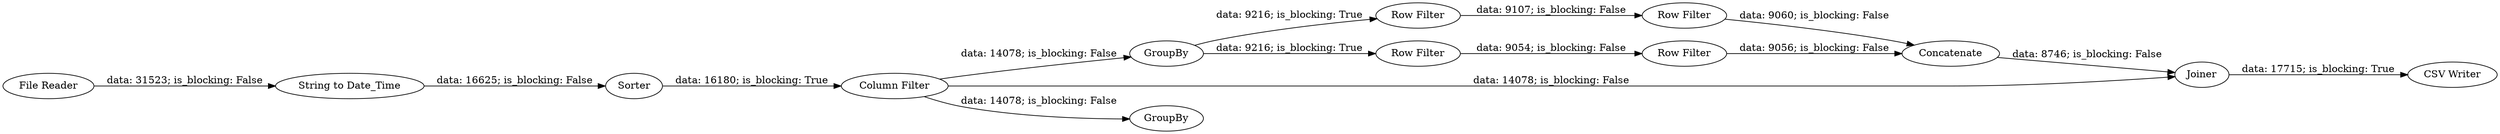 digraph {
	"-6242230004126960419_32" [label="String to Date_Time"]
	"-6242230004126960419_4" [label="Column Filter"]
	"-6242230004126960419_24" [label=Sorter]
	"-6242230004126960419_3" [label="File Reader"]
	"-6242230004126960419_27" [label="Row Filter"]
	"-6242230004126960419_26" [label="Row Filter"]
	"-6242230004126960419_21" [label=GroupBy]
	"-6242230004126960419_28" [label="Row Filter"]
	"-6242230004126960419_25" [label=Joiner]
	"-6242230004126960419_30" [label=Concatenate]
	"-6242230004126960419_29" [label="Row Filter"]
	"-6242230004126960419_31" [label="CSV Writer"]
	"-6242230004126960419_22" [label=GroupBy]
	"-6242230004126960419_32" -> "-6242230004126960419_24" [label="data: 16625; is_blocking: False"]
	"-6242230004126960419_4" -> "-6242230004126960419_22" [label="data: 14078; is_blocking: False"]
	"-6242230004126960419_27" -> "-6242230004126960419_30" [label="data: 9056; is_blocking: False"]
	"-6242230004126960419_24" -> "-6242230004126960419_4" [label="data: 16180; is_blocking: True"]
	"-6242230004126960419_25" -> "-6242230004126960419_31" [label="data: 17715; is_blocking: True"]
	"-6242230004126960419_26" -> "-6242230004126960419_30" [label="data: 9060; is_blocking: False"]
	"-6242230004126960419_29" -> "-6242230004126960419_27" [label="data: 9054; is_blocking: False"]
	"-6242230004126960419_4" -> "-6242230004126960419_25" [label="data: 14078; is_blocking: False"]
	"-6242230004126960419_4" -> "-6242230004126960419_21" [label="data: 14078; is_blocking: False"]
	"-6242230004126960419_28" -> "-6242230004126960419_26" [label="data: 9107; is_blocking: False"]
	"-6242230004126960419_30" -> "-6242230004126960419_25" [label="data: 8746; is_blocking: False"]
	"-6242230004126960419_21" -> "-6242230004126960419_28" [label="data: 9216; is_blocking: True"]
	"-6242230004126960419_3" -> "-6242230004126960419_32" [label="data: 31523; is_blocking: False"]
	"-6242230004126960419_21" -> "-6242230004126960419_29" [label="data: 9216; is_blocking: True"]
	rankdir=LR
}
